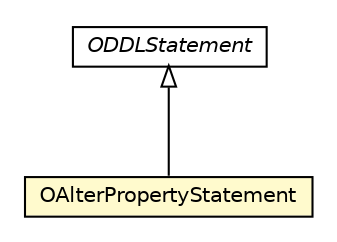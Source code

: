 #!/usr/local/bin/dot
#
# Class diagram 
# Generated by UMLGraph version R5_6-24-gf6e263 (http://www.umlgraph.org/)
#

digraph G {
	edge [fontname="Helvetica",fontsize=10,labelfontname="Helvetica",labelfontsize=10];
	node [fontname="Helvetica",fontsize=10,shape=plaintext];
	nodesep=0.25;
	ranksep=0.5;
	// com.orientechnologies.orient.core.sql.parser.ODDLStatement
	c1286184 [label=<<table title="com.orientechnologies.orient.core.sql.parser.ODDLStatement" border="0" cellborder="1" cellspacing="0" cellpadding="2" port="p" href="./ODDLStatement.html">
		<tr><td><table border="0" cellspacing="0" cellpadding="1">
<tr><td align="center" balign="center"><font face="Helvetica-Oblique"> ODDLStatement </font></td></tr>
		</table></td></tr>
		</table>>, URL="./ODDLStatement.html", fontname="Helvetica", fontcolor="black", fontsize=10.0];
	// com.orientechnologies.orient.core.sql.parser.OAlterPropertyStatement
	c1286308 [label=<<table title="com.orientechnologies.orient.core.sql.parser.OAlterPropertyStatement" border="0" cellborder="1" cellspacing="0" cellpadding="2" port="p" bgcolor="lemonChiffon" href="./OAlterPropertyStatement.html">
		<tr><td><table border="0" cellspacing="0" cellpadding="1">
<tr><td align="center" balign="center"> OAlterPropertyStatement </td></tr>
		</table></td></tr>
		</table>>, URL="./OAlterPropertyStatement.html", fontname="Helvetica", fontcolor="black", fontsize=10.0];
	//com.orientechnologies.orient.core.sql.parser.OAlterPropertyStatement extends com.orientechnologies.orient.core.sql.parser.ODDLStatement
	c1286184:p -> c1286308:p [dir=back,arrowtail=empty];
}

